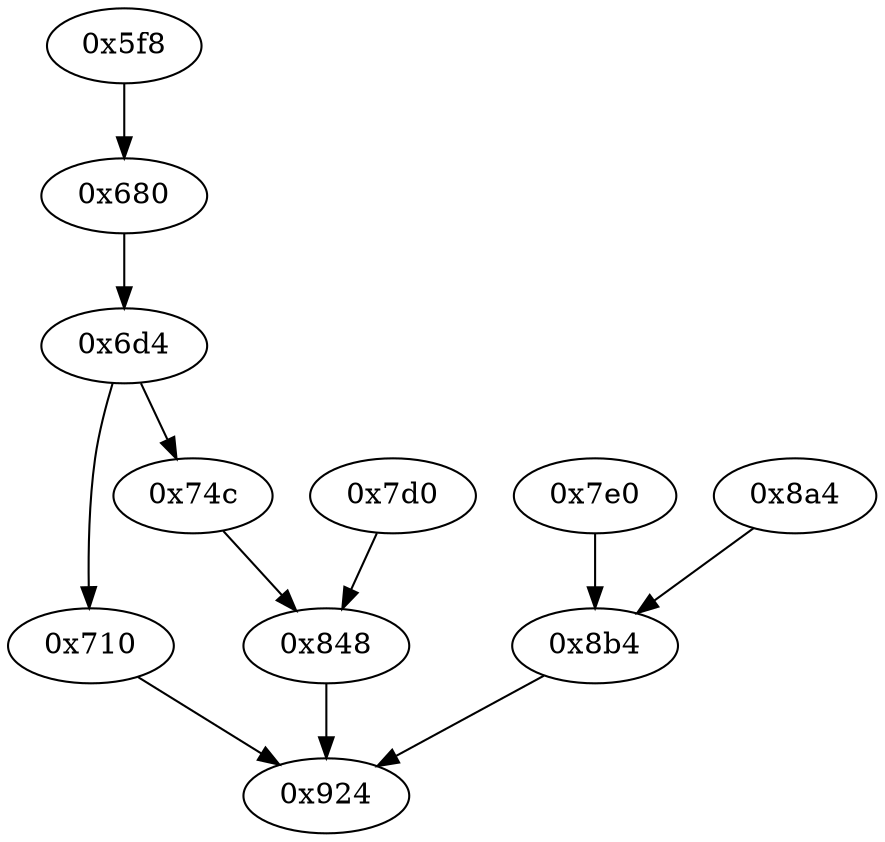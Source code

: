strict digraph "" {
	"0x848"	 [opcode="[u'ldr', u'bl', u'ldr', u'mov', u'ldr', u'ldr', u'ldr', u'ldr', u'cmp', u'mov', u'add', u'sub', u'sub', u'mul', u'mvn', u'mov', \
u'orr', u'ldr', u'cmn', u'mov', u'teq', u'mov', u'b']"];
	"0x924"	 [opcode="[u'mov', u'sub', u'pop']"];
	"0x848" -> "0x924";
	"0x680"	 [opcode="[u'ldr', u'cmp', u'mov', u'ldr']"];
	"0x6d4"	 [opcode="[u'ldrb', u'ldr', u'ldr', u'cmp', u'mov', u'b']"];
	"0x680" -> "0x6d4";
	"0x710"	 [opcode="[u'ldr', u'bl', u'mov', u'b']"];
	"0x710" -> "0x924";
	"0x7e0"	 [opcode="[u'ldr', u'ldr', u'ldr', u'ldr', u'ldr', u'mov', u'add', u'cmp', u'sub', u'mov', u'sub', u'mul', u'mov', u'mvn', u'orr', u'cmn', \
u'mov', u'teq', u'mov', u'mov', u'cmn', u'mov', u'mov', u'cmp', u'mov', u'b']"];
	"0x8b4"	 [opcode="[u'ldr', u'bl', u'ldr', u'mov', u'ldr', u'ldr', u'ldr', u'ldr', u'cmp', u'mov', u'add', u'sub', u'sub', u'mul', u'mvn', u'mov', \
u'orr', u'ldr', u'cmn', u'mov', u'teq', u'mov']"];
	"0x7e0" -> "0x8b4";
	"0x7d0"	 [opcode="[u'ldr', u'bl', u'mov', u'b']"];
	"0x7d0" -> "0x848";
	"0x74c"	 [opcode="[u'ldr', u'ldr', u'sub', u'mul', u'mvn', u'ldr', u'orr', u'mov', u'cmn', u'mov', u'ldr', u'cmp', u'mov', u'mov', u'mov', u'cmn', \
u'mov', u'mov', u'teq', u'mov', u'b']"];
	"0x74c" -> "0x848";
	"0x8a4"	 [opcode="[u'ldr', u'bl', u'mov', u'b']"];
	"0x8a4" -> "0x8b4";
	"0x8b4" -> "0x924";
	"0x6d4" -> "0x710";
	"0x6d4" -> "0x74c";
	"0x5f8"	 [opcode="[u'push', u'add', u'sub', u'ldr', u'cmp', u'mvn', u'ldrb', u'strb', u'ldr', u'ldr', u'mov', u'ldr', u'str', u'ldr', u'ldr', u'ldr', \
u'ldr', u'ldr', u'ldr', u'add', u'str', u'ldr', u'add', u'str', u'ldr', u'add', u'str', u'ldr', u'add', u'str', u'ldr', u'add', \
u'str', u'b']"];
	"0x5f8" -> "0x680";
}
